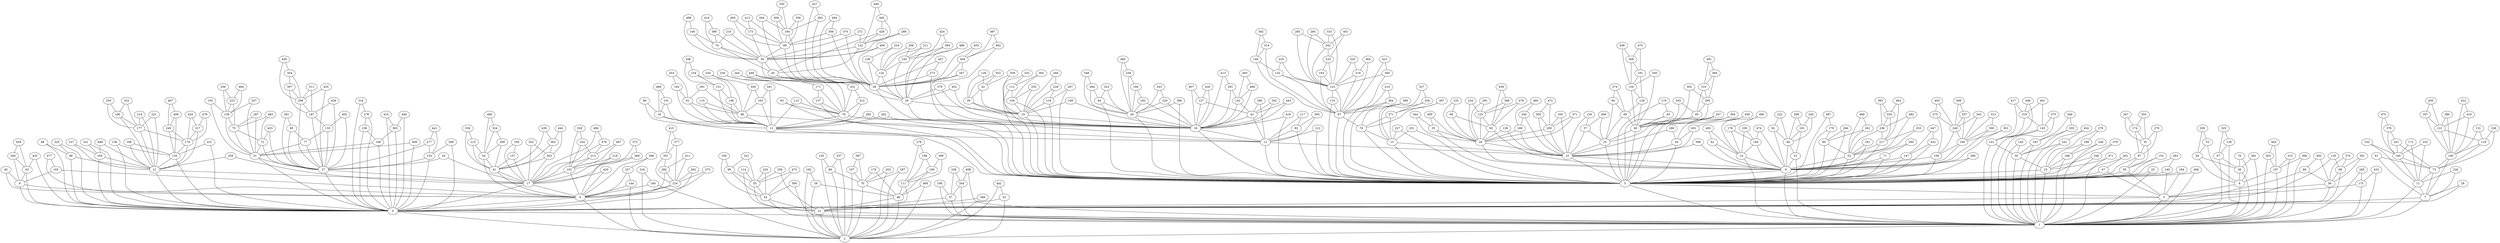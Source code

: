 graph {
	0 [label=0]
	1 [label=1]
	2 [label=2]
	3 [label=3]
	4 [label=4]
	5 [label=5]
	6 [label=6]
	7 [label=7]
	8 [label=8]
	9 [label=9]
	10 [label=10]
	11 [label=11]
	12 [label=12]
	13 [label=13]
	14 [label=14]
	15 [label=15]
	16 [label=16]
	17 [label=17]
	18 [label=18]
	19 [label=19]
	20 [label=20]
	21 [label=21]
	22 [label=22]
	23 [label=23]
	24 [label=24]
	25 [label=25]
	26 [label=26]
	27 [label=27]
	28 [label=28]
	29 [label=29]
	30 [label=30]
	31 [label=31]
	32 [label=32]
	33 [label=33]
	34 [label=34]
	35 [label=35]
	36 [label=36]
	37 [label=37]
	38 [label=38]
	39 [label=39]
	40 [label=40]
	41 [label=41]
	42 [label=42]
	43 [label=43]
	44 [label=44]
	45 [label=45]
	46 [label=46]
	47 [label=47]
	48 [label=48]
	49 [label=49]
	50 [label=50]
	51 [label=51]
	52 [label=52]
	53 [label=53]
	54 [label=54]
	55 [label=55]
	56 [label=56]
	57 [label=57]
	58 [label=58]
	59 [label=59]
	60 [label=60]
	61 [label=61]
	62 [label=62]
	63 [label=63]
	64 [label=64]
	65 [label=65]
	66 [label=66]
	67 [label=67]
	68 [label=68]
	69 [label=69]
	70 [label=70]
	71 [label=71]
	72 [label=72]
	73 [label=73]
	74 [label=74]
	75 [label=75]
	76 [label=76]
	77 [label=77]
	78 [label=78]
	79 [label=79]
	80 [label=80]
	81 [label=81]
	82 [label=82]
	83 [label=83]
	84 [label=84]
	85 [label=85]
	86 [label=86]
	87 [label=87]
	88 [label=88]
	89 [label=89]
	90 [label=90]
	91 [label=91]
	92 [label=92]
	93 [label=93]
	94 [label=94]
	95 [label=95]
	96 [label=96]
	97 [label=97]
	98 [label=98]
	99 [label=99]
	100 [label=100]
	101 [label=101]
	102 [label=102]
	103 [label=103]
	104 [label=104]
	105 [label=105]
	106 [label=106]
	107 [label=107]
	108 [label=108]
	109 [label=109]
	110 [label=110]
	111 [label=111]
	112 [label=112]
	113 [label=113]
	114 [label=114]
	115 [label=115]
	116 [label=116]
	117 [label=117]
	118 [label=118]
	119 [label=119]
	120 [label=120]
	121 [label=121]
	122 [label=122]
	123 [label=123]
	124 [label=124]
	125 [label=125]
	126 [label=126]
	127 [label=127]
	128 [label=128]
	129 [label=129]
	130 [label=130]
	131 [label=131]
	132 [label=132]
	133 [label=133]
	134 [label=134]
	135 [label=135]
	136 [label=136]
	137 [label=137]
	138 [label=138]
	139 [label=139]
	140 [label=140]
	141 [label=141]
	142 [label=142]
	143 [label=143]
	144 [label=144]
	145 [label=145]
	146 [label=146]
	147 [label=147]
	148 [label=148]
	149 [label=149]
	150 [label=150]
	151 [label=151]
	152 [label=152]
	153 [label=153]
	154 [label=154]
	155 [label=155]
	156 [label=156]
	157 [label=157]
	158 [label=158]
	159 [label=159]
	160 [label=160]
	161 [label=161]
	162 [label=162]
	163 [label=163]
	164 [label=164]
	165 [label=165]
	166 [label=166]
	167 [label=167]
	168 [label=168]
	169 [label=169]
	170 [label=170]
	171 [label=171]
	172 [label=172]
	173 [label=173]
	174 [label=174]
	175 [label=175]
	176 [label=176]
	177 [label=177]
	178 [label=178]
	179 [label=179]
	180 [label=180]
	181 [label=181]
	182 [label=182]
	183 [label=183]
	184 [label=184]
	185 [label=185]
	186 [label=186]
	187 [label=187]
	188 [label=188]
	189 [label=189]
	190 [label=190]
	191 [label=191]
	192 [label=192]
	193 [label=193]
	194 [label=194]
	195 [label=195]
	196 [label=196]
	197 [label=197]
	198 [label=198]
	199 [label=199]
	200 [label=200]
	201 [label=201]
	202 [label=202]
	203 [label=203]
	204 [label=204]
	205 [label=205]
	206 [label=206]
	207 [label=207]
	208 [label=208]
	209 [label=209]
	210 [label=210]
	211 [label=211]
	212 [label=212]
	213 [label=213]
	214 [label=214]
	215 [label=215]
	216 [label=216]
	217 [label=217]
	218 [label=218]
	219 [label=219]
	220 [label=220]
	221 [label=221]
	222 [label=222]
	223 [label=223]
	224 [label=224]
	225 [label=225]
	226 [label=226]
	227 [label=227]
	228 [label=228]
	229 [label=229]
	230 [label=230]
	231 [label=231]
	232 [label=232]
	233 [label=233]
	234 [label=234]
	235 [label=235]
	236 [label=236]
	237 [label=237]
	238 [label=238]
	239 [label=239]
	240 [label=240]
	241 [label=241]
	242 [label=242]
	243 [label=243]
	244 [label=244]
	245 [label=245]
	246 [label=246]
	247 [label=247]
	248 [label=248]
	249 [label=249]
	250 [label=250]
	251 [label=251]
	252 [label=252]
	253 [label=253]
	254 [label=254]
	255 [label=255]
	256 [label=256]
	257 [label=257]
	258 [label=258]
	259 [label=259]
	260 [label=260]
	261 [label=261]
	262 [label=262]
	263 [label=263]
	264 [label=264]
	265 [label=265]
	266 [label=266]
	267 [label=267]
	268 [label=268]
	269 [label=269]
	270 [label=270]
	271 [label=271]
	272 [label=272]
	273 [label=273]
	274 [label=274]
	275 [label=275]
	276 [label=276]
	277 [label=277]
	278 [label=278]
	279 [label=279]
	280 [label=280]
	281 [label=281]
	282 [label=282]
	283 [label=283]
	284 [label=284]
	285 [label=285]
	286 [label=286]
	287 [label=287]
	288 [label=288]
	289 [label=289]
	290 [label=290]
	291 [label=291]
	292 [label=292]
	293 [label=293]
	294 [label=294]
	295 [label=295]
	296 [label=296]
	297 [label=297]
	298 [label=298]
	299 [label=299]
	300 [label=300]
	301 [label=301]
	302 [label=302]
	303 [label=303]
	304 [label=304]
	305 [label=305]
	306 [label=306]
	307 [label=307]
	308 [label=308]
	309 [label=309]
	310 [label=310]
	311 [label=311]
	312 [label=312]
	313 [label=313]
	314 [label=314]
	315 [label=315]
	316 [label=316]
	317 [label=317]
	318 [label=318]
	319 [label=319]
	320 [label=320]
	321 [label=321]
	322 [label=322]
	323 [label=323]
	324 [label=324]
	325 [label=325]
	326 [label=326]
	327 [label=327]
	328 [label=328]
	329 [label=329]
	330 [label=330]
	331 [label=331]
	332 [label=332]
	333 [label=333]
	334 [label=334]
	335 [label=335]
	336 [label=336]
	337 [label=337]
	338 [label=338]
	339 [label=339]
	340 [label=340]
	341 [label=341]
	342 [label=342]
	343 [label=343]
	344 [label=344]
	345 [label=345]
	346 [label=346]
	347 [label=347]
	348 [label=348]
	349 [label=349]
	350 [label=350]
	351 [label=351]
	352 [label=352]
	353 [label=353]
	354 [label=354]
	355 [label=355]
	356 [label=356]
	357 [label=357]
	358 [label=358]
	359 [label=359]
	360 [label=360]
	361 [label=361]
	362 [label=362]
	363 [label=363]
	364 [label=364]
	365 [label=365]
	366 [label=366]
	367 [label=367]
	368 [label=368]
	369 [label=369]
	370 [label=370]
	371 [label=371]
	372 [label=372]
	373 [label=373]
	374 [label=374]
	375 [label=375]
	376 [label=376]
	377 [label=377]
	378 [label=378]
	379 [label=379]
	380 [label=380]
	381 [label=381]
	382 [label=382]
	383 [label=383]
	384 [label=384]
	385 [label=385]
	386 [label=386]
	387 [label=387]
	388 [label=388]
	389 [label=389]
	390 [label=390]
	391 [label=391]
	392 [label=392]
	393 [label=393]
	394 [label=394]
	395 [label=395]
	396 [label=396]
	397 [label=397]
	398 [label=398]
	399 [label=399]
	400 [label=400]
	401 [label=401]
	402 [label=402]
	403 [label=403]
	404 [label=404]
	405 [label=405]
	406 [label=406]
	407 [label=407]
	408 [label=408]
	409 [label=409]
	410 [label=410]
	411 [label=411]
	412 [label=412]
	413 [label=413]
	414 [label=414]
	415 [label=415]
	416 [label=416]
	417 [label=417]
	418 [label=418]
	419 [label=419]
	420 [label=420]
	421 [label=421]
	422 [label=422]
	423 [label=423]
	424 [label=424]
	425 [label=425]
	426 [label=426]
	427 [label=427]
	428 [label=428]
	429 [label=429]
	430 [label=430]
	431 [label=431]
	432 [label=432]
	433 [label=433]
	434 [label=434]
	435 [label=435]
	436 [label=436]
	437 [label=437]
	438 [label=438]
	439 [label=439]
	440 [label=440]
	441 [label=441]
	442 [label=442]
	443 [label=443]
	444 [label=444]
	445 [label=445]
	446 [label=446]
	447 [label=447]
	448 [label=448]
	449 [label=449]
	450 [label=450]
	451 [label=451]
	452 [label=452]
	453 [label=453]
	454 [label=454]
	455 [label=455]
	456 [label=456]
	457 [label=457]
	458 [label=458]
	459 [label=459]
	460 [label=460]
	461 [label=461]
	462 [label=462]
	463 [label=463]
	464 [label=464]
	465 [label=465]
	466 [label=466]
	467 [label=467]
	468 [label=468]
	469 [label=469]
	470 [label=470]
	471 [label=471]
	472 [label=472]
	473 [label=473]
	474 [label=474]
	475 [label=475]
	476 [label=476]
	477 [label=477]
	478 [label=478]
	479 [label=479]
	480 [label=480]
	481 [label=481]
	482 [label=482]
	483 [label=483]
	484 [label=484]
	485 [label=485]
	486 [label=486]
	487 [label=487]
	488 [label=488]
	489 [label=489]
	490 [label=490]
	491 [label=491]
	492 [label=492]
	493 [label=493]
	494 [label=494]
	495 [label=495]
	496 [label=496]
	497 [label=497]
	498 [label=498]
	499 [label=499]
	0 -- 1
	1 -- 2
	2 -- 0
	3 -- 0
	3 -- 1
	4 -- 2
	4 -- 0
	5 -- 3
	5 -- 1
	6 -- 5
	6 -- 1
	7 -- 0
	7 -- 1
	8 -- 3
	8 -- 1
	9 -- 4
	9 -- 0
	10 -- 6
	10 -- 5
	11 -- 7
	11 -- 1
	12 -- 10
	12 -- 5
	13 -- 12
	13 -- 5
	14 -- 6
	14 -- 1
	15 -- 10
	15 -- 5
	16 -- 12
	16 -- 5
	17 -- 4
	17 -- 0
	18 -- 13
	18 -- 5
	19 -- 16
	19 -- 5
	20 -- 19
	20 -- 16
	21 -- 17
	21 -- 0
	22 -- 1
	22 -- 2
	23 -- 5
	23 -- 1
	24 -- 22
	24 -- 1
	25 -- 5
	25 -- 1
	26 -- 10
	26 -- 6
	27 -- 17
	27 -- 0
	28 -- 16
	28 -- 5
	29 -- 7
	29 -- 0
	30 -- 23
	30 -- 1
	31 -- 27
	31 -- 0
	32 -- 2
	32 -- 0
	33 -- 10
	33 -- 5
	34 -- 27
	34 -- 17
	35 -- 26
	35 -- 6
	36 -- 8
	36 -- 1
	37 -- 33
	37 -- 10
	38 -- 20
	38 -- 16
	39 -- 19
	39 -- 16
	40 -- 9
	40 -- 4
	41 -- 17
	41 -- 4
	42 -- 39
	42 -- 19
	43 -- 16
	43 -- 12
	44 -- 10
	44 -- 5
	45 -- 38
	45 -- 20
	46 -- 22
	46 -- 2
	47 -- 5
	47 -- 3
	48 -- 13
	48 -- 12
	49 -- 36
	49 -- 8
	50 -- 45
	50 -- 38
	51 -- 6
	51 -- 1
	52 -- 6
	52 -- 5
	53 -- 49
	53 -- 8
	54 -- 41
	54 -- 4
	55 -- 24
	55 -- 22
	56 -- 3
	56 -- 0
	57 -- 22
	57 -- 1
	58 -- 5
	58 -- 3
	59 -- 46
	59 -- 2
	60 -- 33
	60 -- 5
	61 -- 48
	61 -- 13
	62 -- 14
	62 -- 6
	63 -- 9
	63 -- 0
	64 -- 28
	64 -- 5
	65 -- 26
	65 -- 6
	66 -- 21
	66 -- 0
	67 -- 36
	67 -- 1
	68 -- 65
	68 -- 26
	69 -- 60
	69 -- 33
	70 -- 46
	70 -- 2
	71 -- 6
	71 -- 5
	72 -- 31
	72 -- 27
	73 -- 11
	73 -- 7
	74 -- 50
	74 -- 45
	75 -- 72
	75 -- 31
	76 -- 36
	76 -- 8
	77 -- 31
	77 -- 27
	78 -- 15
	78 -- 5
	79 -- 13
	79 -- 5
	80 -- 56
	80 -- 0
	81 -- 73
	81 -- 7
	82 -- 12
	82 -- 5
	83 -- 79
	83 -- 5
	84 -- 51
	84 -- 6
	85 -- 77
	85 -- 27
	86 -- 70
	86 -- 2
	87 -- 58
	87 -- 5
	88 -- 66
	88 -- 0
	89 -- 50
	89 -- 38
	90 -- 52
	90 -- 5
	91 -- 87
	91 -- 58
	92 -- 84
	92 -- 6
	93 -- 60
	93 -- 5
	94 -- 69
	94 -- 33
	95 -- 60
	95 -- 33
	96 -- 18
	96 -- 13
	97 -- 78
	97 -- 5
	98 -- 56
	98 -- 0
	99 -- 55
	99 -- 24
	100 -- 73
	100 -- 11
	101 -- 18
	101 -- 13
	102 -- 100
	102 -- 11
	103 -- 17
	103 -- 4
	104 -- 19
	104 -- 5
	105 -- 86
	105 -- 2
	106 -- 73
	106 -- 7
	107 -- 70
	107 -- 2
	108 -- 31
	108 -- 0
	109 -- 21
	109 -- 0
	110 -- 48
	110 -- 13
	111 -- 46
	111 -- 22
	112 -- 104
	112 -- 5
	113 -- 79
	113 -- 13
	114 -- 55
	114 -- 22
	115 -- 97
	115 -- 5
	116 -- 106
	116 -- 73
	117 -- 82
	117 -- 12
	118 -- 19
	118 -- 5
	119 -- 93
	119 -- 5
	120 -- 21
	120 -- 0
	121 -- 116
	121 -- 106
	122 -- 50
	122 -- 45
	123 -- 115
	123 -- 97
	124 -- 38
	124 -- 20
	125 -- 65
	125 -- 26
	126 -- 42
	126 -- 39
	127 -- 43
	127 -- 16
	128 -- 69
	128 -- 60
	129 -- 37
	129 -- 10
	130 -- 124
	130 -- 38
	131 -- 116
	131 -- 106
	132 -- 123
	132 -- 97
	133 -- 77
	133 -- 27
	134 -- 128
	134 -- 60
	135 -- 98
	135 -- 0
	136 -- 120
	136 -- 0
	137 -- 79
	137 -- 5
	138 -- 26
	138 -- 10
	139 -- 75
	139 -- 31
	140 -- 5
	140 -- 3
	141 -- 30
	141 -- 1
	142 -- 43
	142 -- 16
	143 -- 141
	143 -- 1
	144 -- 4
	144 -- 2
	145 -- 30
	145 -- 1
	146 -- 74
	146 -- 50
	147 -- 6
	147 -- 5
	148 -- 48
	148 -- 13
	149 -- 132
	149 -- 97
	150 -- 124
	150 -- 20
	151 -- 148
	151 -- 13
	152 -- 58
	152 -- 5
	153 -- 27
	153 -- 0
	154 -- 151
	154 -- 148
	155 -- 139
	155 -- 31
	156 -- 67
	156 -- 1
	157 -- 41
	157 -- 17
	158 -- 108
	158 -- 0
	159 -- 6
	159 -- 5
	160 -- 4
	160 -- 2
	161 -- 52
	161 -- 6
	162 -- 61
	162 -- 13
	163 -- 48
	163 -- 13
	164 -- 14
	164 -- 6
	165 -- 9
	165 -- 4
	166 -- 19
	166 -- 16
	167 -- 121
	167 -- 106
	168 -- 120
	168 -- 21
	169 -- 26
	169 -- 10
	170 -- 70
	170 -- 46
	171 -- 137
	171 -- 79
	172 -- 100
	172 -- 11
	173 -- 89
	173 -- 50
	174 -- 91
	174 -- 87
	175 -- 3
	175 -- 1
	176 -- 120
	176 -- 21
	177 -- 176
	177 -- 21
	178 -- 164
	178 -- 14
	179 -- 90
	179 -- 5
	180 -- 177
	180 -- 21
	181 -- 134
	181 -- 128
	182 -- 28
	182 -- 16
	183 -- 30
	183 -- 1
	184 -- 5
	184 -- 3
	185 -- 99
	185 -- 24
	186 -- 182
	186 -- 28
	187 -- 133
	187 -- 27
	188 -- 23
	188 -- 1
	189 -- 188
	189 -- 23
	190 -- 111
	190 -- 46
	191 -- 84
	191 -- 51
	192 -- 59
	192 -- 2
	193 -- 123
	193 -- 97
	194 -- 89
	194 -- 38
	195 -- 157
	195 -- 17
	196 -- 159
	196 -- 6
	197 -- 8
	197 -- 1
	198 -- 57
	198 -- 1
	199 -- 190
	199 -- 111
	200 -- 134
	200 -- 60
	201 -- 100
	201 -- 73
	202 -- 47
	202 -- 5
	203 -- 70
	203 -- 2
	204 -- 194
	204 -- 38
	205 -- 183
	205 -- 30
	206 -- 150
	206 -- 124
	207 -- 60
	207 -- 5
	208 -- 191
	208 -- 84
	209 -- 26
	209 -- 10
	210 -- 74
	210 -- 50
	211 -- 150
	211 -- 124
	212 -- 12
	212 -- 5
	213 -- 103
	213 -- 17
	214 -- 177
	214 -- 21
	215 -- 54
	215 -- 41
	216 -- 4
	216 -- 0
	217 -- 52
	217 -- 5
	218 -- 103
	218 -- 4
	219 -- 123
	219 -- 97
	220 -- 55
	220 -- 24
	221 -- 177
	221 -- 21
	222 -- 92
	222 -- 84
	223 -- 139
	223 -- 75
	224 -- 130
	224 -- 124
	225 -- 66
	225 -- 0
	226 -- 11
	226 -- 7
	227 -- 15
	227 -- 5
	228 -- 118
	228 -- 19
	229 -- 28
	229 -- 16
	230 -- 171
	230 -- 79
	231 -- 120
	231 -- 0
	232 -- 68
	232 -- 26
	233 -- 193
	233 -- 123
	234 -- 125
	234 -- 26
	235 -- 132
	235 -- 123
	236 -- 217
	236 -- 52
	237 -- 109
	237 -- 21
	238 -- 116
	238 -- 73
	239 -- 164
	239 -- 14
	240 -- 191
	240 -- 84
	241 -- 30
	241 -- 1
	242 -- 233
	242 -- 123
	243 -- 229
	243 -- 28
	244 -- 171
	244 -- 79
	245 -- 95
	245 -- 60
	246 -- 188
	246 -- 1
	247 -- 174
	247 -- 91
	248 -- 196
	248 -- 159
	249 -- 176
	249 -- 120
	250 -- 180
	250 -- 177
	251 -- 15
	251 -- 5
	252 -- 100
	252 -- 11
	253 -- 217
	253 -- 52
	254 -- 213
	254 -- 103
	255 -- 104
	255 -- 19
	256 -- 186
	256 -- 28
	257 -- 139
	257 -- 31
	258 -- 21
	258 -- 17
	259 -- 223
	259 -- 139
	260 -- 13
	260 -- 5
	261 -- 61
	261 -- 48
	262 -- 13
	262 -- 12
	263 -- 41
	263 -- 17
	264 -- 57
	264 -- 1
	265 -- 175
	265 -- 1
	266 -- 90
	266 -- 5
	267 -- 118
	267 -- 5
	268 -- 5
	268 -- 1
	269 -- 54
	269 -- 41
	270 -- 91
	270 -- 87
	271 -- 78
	271 -- 15
	272 -- 122
	272 -- 50
	273 -- 38
	273 -- 16
	274 -- 94
	274 -- 69
	275 -- 248
	275 -- 159
	276 -- 158
	276 -- 0
	277 -- 153
	277 -- 27
	278 -- 199
	278 -- 111
	279 -- 189
	279 -- 23
	280 -- 44
	280 -- 10
	281 -- 125
	281 -- 26
	282 -- 216
	282 -- 4
	283 -- 140
	283 -- 5
	284 -- 64
	284 -- 28
	285 -- 242
	285 -- 123
	286 -- 43
	286 -- 12
	287 -- 75
	287 -- 31
	288 -- 122
	288 -- 50
	289 -- 6
	289 -- 5
	290 -- 71
	290 -- 6
	291 -- 142
	291 -- 16
	292 -- 216
	292 -- 0
	293 -- 242
	293 -- 123
	294 -- 228
	294 -- 19
	295 -- 95
	295 -- 60
	296 -- 154
	296 -- 151
	297 -- 70
	297 -- 2
	298 -- 187
	298 -- 27
	299 -- 153
	299 -- 0
	300 -- 196
	300 -- 6
	301 -- 196
	301 -- 6
	302 -- 295
	302 -- 60
	303 -- 197
	303 -- 1
	304 -- 60
	304 -- 5
	305 -- 209
	305 -- 10
	306 -- 89
	306 -- 38
	307 -- 298
	307 -- 187
	308 -- 181
	308 -- 134
	309 -- 194
	309 -- 89
	310 -- 295
	310 -- 95
	311 -- 298
	311 -- 187
	312 -- 79
	312 -- 13
	313 -- 300
	313 -- 196
	314 -- 149
	314 -- 97
	315 -- 197
	315 -- 1
	316 -- 276
	316 -- 0
	317 -- 176
	317 -- 21
	318 -- 160
	318 -- 2
	319 -- 143
	319 -- 141
	320 -- 219
	320 -- 123
	321 -- 99
	321 -- 55
	322 -- 180
	322 -- 177
	323 -- 64
	323 -- 28
	324 -- 269
	324 -- 54
	325 -- 156
	325 -- 67
	326 -- 271
	326 -- 15
	327 -- 144
	327 -- 4
	328 -- 254
	328 -- 103
	329 -- 163
	329 -- 48
	330 -- 309
	330 -- 194
	331 -- 109
	331 -- 0
	332 -- 112
	332 -- 5
	333 -- 242
	333 -- 123
	334 -- 329
	334 -- 48
	335 -- 236
	335 -- 217
	336 -- 215
	336 -- 41
	337 -- 326
	337 -- 15
	338 -- 264
	338 -- 57
	339 -- 53
	339 -- 49
	340 -- 63
	340 -- 9
	341 -- 163
	341 -- 13
	342 -- 43
	342 -- 16
	343 -- 248
	343 -- 196
	344 -- 35
	344 -- 26
	345 -- 169
	345 -- 10
	346 -- 23
	346 -- 5
	347 -- 38
	347 -- 16
	348 -- 284
	348 -- 28
	349 -- 205
	349 -- 183
	350 -- 209
	350 -- 10
	351 -- 282
	351 -- 216
	352 -- 263
	352 -- 17
	353 -- 42
	353 -- 39
	354 -- 307
	354 -- 298
	355 -- 174
	355 -- 91
	356 -- 194
	356 -- 89
	357 -- 248
	357 -- 196
	358 -- 42
	358 -- 19
	359 -- 55
	359 -- 22
	360 -- 197
	360 -- 1
	361 -- 90
	361 -- 52
	362 -- 263
	362 -- 41
	363 -- 108
	363 -- 0
	364 -- 97
	364 -- 5
	365 -- 219
	365 -- 97
	366 -- 24
	366 -- 1
	367 -- 271
	367 -- 78
	368 -- 125
	368 -- 65
	369 -- 103
	369 -- 17
	370 -- 89
	370 -- 38
	371 -- 209
	371 -- 26
	372 -- 369
	372 -- 17
	373 -- 216
	373 -- 4
	374 -- 98
	374 -- 56
	375 -- 143
	375 -- 1
	376 -- 201
	376 -- 100
	377 -- 351
	377 -- 216
	378 -- 346
	378 -- 5
	379 -- 20
	379 -- 16
	380 -- 121
	380 -- 106
	381 -- 85
	381 -- 27
	382 -- 314
	382 -- 149
	383 -- 194
	383 -- 38
	384 -- 310
	384 -- 295
	385 -- 335
	385 -- 236
	386 -- 28
	386 -- 5
	387 -- 179
	387 -- 5
	388 -- 22
	388 -- 2
	389 -- 97
	389 -- 78
	390 -- 74
	390 -- 50
	391 -- 98
	391 -- 56
	392 -- 112
	392 -- 104
	393 -- 82
	393 -- 12
	394 -- 150
	394 -- 20
	395 -- 123
	395 -- 97
	396 -- 327
	396 -- 4
	397 -- 107
	397 -- 70
	398 -- 10
	398 -- 6
	399 -- 190
	399 -- 111
	400 -- 31
	400 -- 0
	401 -- 242
	401 -- 233
	402 -- 133
	402 -- 27
	403 -- 275
	403 -- 248
	404 -- 347
	404 -- 38
	405 -- 173
	405 -- 89
	406 -- 37
	406 -- 33
	407 -- 127
	407 -- 16
	408 -- 264
	408 -- 1
	409 -- 249
	409 -- 120
	410 -- 364
	410 -- 5
	411 -- 282
	411 -- 216
	412 -- 173
	412 -- 89
	413 -- 291
	413 -- 16
	414 -- 363
	414 -- 0
	415 -- 377
	415 -- 351
	416 -- 390
	416 -- 74
	417 -- 319
	417 -- 141
	418 -- 16
	418 -- 5
	419 -- 121
	419 -- 106
	420 -- 17
	420 -- 4
	421 -- 395
	421 -- 97
	422 -- 419
	422 -- 106
	423 -- 72
	423 -- 27
	424 -- 394
	424 -- 20
	425 -- 298
	425 -- 27
	426 -- 127
	426 -- 16
	427 -- 383
	427 -- 38
	428 -- 122
	428 -- 45
	429 -- 187
	429 -- 27
	430 -- 354
	430 -- 298
	431 -- 312
	431 -- 79
	432 -- 147
	432 -- 5
	433 -- 175
	433 -- 1
	434 -- 317
	434 -- 176
	435 -- 63
	435 -- 0
	436 -- 308
	436 -- 134
	437 -- 86
	437 -- 2
	438 -- 368
	438 -- 65
	439 -- 362
	439 -- 41
	440 -- 363
	440 -- 0
	441 -- 277
	441 -- 153
	442 -- 32
	442 -- 2
	443 -- 43
	443 -- 16
	444 -- 362
	444 -- 263
	445 -- 428
	445 -- 122
	446 -- 445
	446 -- 122
	447 -- 432
	447 -- 147
	448 -- 319
	448 -- 141
	449 -- 431
	449 -- 79
	450 -- 167
	450 -- 121
	451 -- 44
	451 -- 10
	452 -- 20
	452 -- 19
	453 -- 162
	453 -- 61
	454 -- 241
	454 -- 1
	455 -- 404
	455 -- 38
	456 -- 50
	456 -- 38
	457 -- 273
	457 -- 38
	458 -- 451
	458 -- 44
	459 -- 340
	459 -- 63
	460 -- 345
	460 -- 169
	461 -- 319
	461 -- 143
	462 -- 404
	462 -- 38
	463 -- 303
	463 -- 197
	464 -- 335
	464 -- 217
	465 -- 62
	465 -- 14
	466 -- 361
	466 -- 52
	467 -- 409
	467 -- 249
	468 -- 46
	468 -- 2
	469 -- 142
	469 -- 16
	470 -- 376
	470 -- 100
	471 -- 23
	471 -- 1
	472 -- 305
	472 -- 209
	473 -- 55
	473 -- 24
	474 -- 164
	474 -- 6
	475 -- 308
	475 -- 181
	476 -- 213
	476 -- 17
	477 -- 165
	477 -- 4
	478 -- 125
	478 -- 65
	479 -- 317
	479 -- 176
	480 -- 324
	480 -- 54
	481 -- 36
	481 -- 1
	482 -- 236
	482 -- 52
	483 -- 75
	483 -- 72
	484 -- 223
	484 -- 139
	485 -- 256
	485 -- 28
	486 -- 150
	486 -- 20
	487 -- 213
	487 -- 103
	488 -- 146
	488 -- 50
	489 -- 101
	489 -- 18
	490 -- 178
	490 -- 14
	491 -- 384
	491 -- 310
	492 -- 80
	492 -- 56
	493 -- 469
	493 -- 142
	494 -- 306
	494 -- 38
	495 -- 35
	495 -- 26
	496 -- 476
	496 -- 17
	497 -- 462
	497 -- 404
	498 -- 109
	498 -- 21
	499 -- 357
	499 -- 248
}